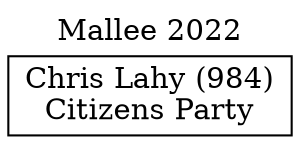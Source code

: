 // House preference flow
digraph "Chris Lahy (984)_Mallee_2022" {
	graph [label="Mallee 2022" labelloc=t mclimit=10]
	node [shape=box]
	"Chris Lahy (984)" [label="Chris Lahy (984)
Citizens Party"]
}

